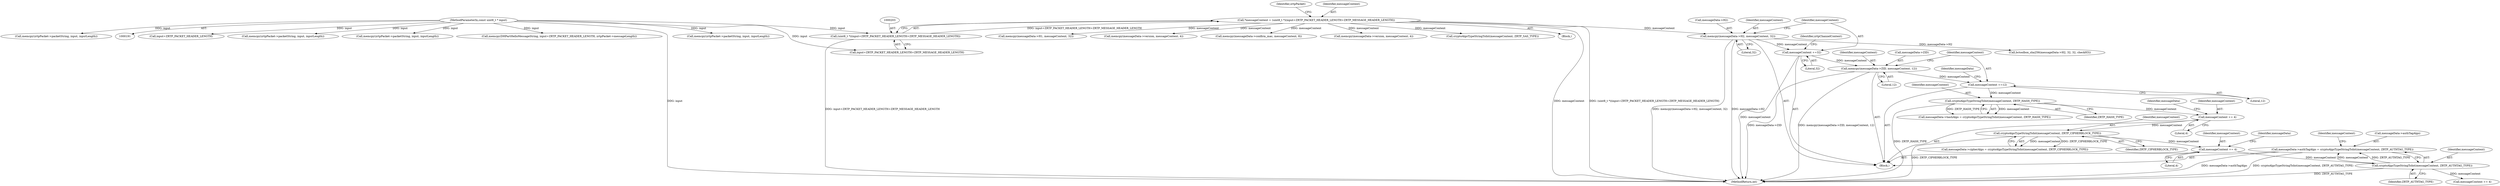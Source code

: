 digraph "0_bzrtp_bbb1e6e2f467ee4bd7b9a8c800e4f07343d7d99b@pointer" {
"1000746" [label="(Call,messageData->authTagAlgo = cryptoAlgoTypeStringToInt(messageContent, ZRTP_AUTHTAG_TYPE))"];
"1000750" [label="(Call,cryptoAlgoTypeStringToInt(messageContent, ZRTP_AUTHTAG_TYPE))"];
"1000743" [label="(Call,messageContent += 4)"];
"1000740" [label="(Call,cryptoAlgoTypeStringToInt(messageContent, ZRTP_CIPHERBLOCK_TYPE))"];
"1000733" [label="(Call,messageContent += 4)"];
"1000730" [label="(Call,cryptoAlgoTypeStringToInt(messageContent, ZRTP_HASH_TYPE))"];
"1000723" [label="(Call,messageContent +=12)"];
"1000717" [label="(Call,memcpy(messageData->ZID, messageContent, 12))"];
"1000630" [label="(Call,messageContent +=32)"];
"1000624" [label="(Call,memcpy(messageData->H2, messageContent, 32))"];
"1000200" [label="(Call,*messageContent = (uint8_t *)(input+ZRTP_PACKET_HEADER_LENGTH+ZRTP_MESSAGE_HEADER_LENGTH))"];
"1000202" [label="(Call,(uint8_t *)(input+ZRTP_PACKET_HEADER_LENGTH+ZRTP_MESSAGE_HEADER_LENGTH))"];
"1000194" [label="(MethodParameterIn,const uint8_t * input)"];
"1000742" [label="(Identifier,ZRTP_CIPHERBLOCK_TYPE)"];
"1000725" [label="(Literal,12)"];
"1000718" [label="(Call,messageData->ZID)"];
"1000744" [label="(Identifier,messageContent)"];
"1000211" [label="(Identifier,zrtpPacket)"];
"1000741" [label="(Identifier,messageContent)"];
"1000724" [label="(Identifier,messageContent)"];
"1000200" [label="(Call,*messageContent = (uint8_t *)(input+ZRTP_PACKET_HEADER_LENGTH+ZRTP_MESSAGE_HEADER_LENGTH))"];
"1000945" [label="(Call,memcpy(messageData->H1, messageContent, 32))"];
"1000731" [label="(Identifier,messageContent)"];
"1000721" [label="(Identifier,messageContent)"];
"1000631" [label="(Identifier,messageContent)"];
"1000202" [label="(Call,(uint8_t *)(input+ZRTP_PACKET_HEADER_LENGTH+ZRTP_MESSAGE_HEADER_LENGTH))"];
"1000748" [label="(Identifier,messageData)"];
"1000624" [label="(Call,memcpy(messageData->H2, messageContent, 32))"];
"1000751" [label="(Identifier,messageContent)"];
"1000608" [label="(Block,)"];
"1001080" [label="(Call,input+ZRTP_PACKET_HEADER_LENGTH)"];
"1000630" [label="(Call,messageContent +=32)"];
"1000891" [label="(Call,memcpy(zrtpPacket->packetString, input, inputLength))"];
"1000730" [label="(Call,cryptoAlgoTypeStringToInt(messageContent, ZRTP_HASH_TYPE))"];
"1000629" [label="(Literal,32)"];
"1000201" [label="(Identifier,messageContent)"];
"1000224" [label="(Call,memcpy(messageData->version, messageContent, 4))"];
"1000637" [label="(Identifier,zrtpChannelContext)"];
"1000738" [label="(Identifier,messageData)"];
"1000734" [label="(Identifier,messageContent)"];
"1000747" [label="(Call,messageData->authTagAlgo)"];
"1000728" [label="(Identifier,messageData)"];
"1000735" [label="(Literal,4)"];
"1000588" [label="(Call,memcpy(zrtpPacket->packetString, input, inputLength))"];
"1000736" [label="(Call,messageData->cipherAlgo = cryptoAlgoTypeStringToInt(messageContent, ZRTP_CIPHERBLOCK_TYPE))"];
"1000754" [label="(Identifier,messageContent)"];
"1000746" [label="(Call,messageData->authTagAlgo = cryptoAlgoTypeStringToInt(messageContent, ZRTP_AUTHTAG_TYPE))"];
"1000726" [label="(Call,messageData->hashAlgo = cryptoAlgoTypeStringToInt(messageContent, ZRTP_HASH_TYPE))"];
"1000722" [label="(Literal,12)"];
"1000632" [label="(Literal,32)"];
"1000753" [label="(Call,messageContent += 4)"];
"1001078" [label="(Call,memcpy(DHPartHelloMessageString, input+ZRTP_PACKET_HEADER_LENGTH, zrtpPacket->messageLength))"];
"1000740" [label="(Call,cryptoAlgoTypeStringToInt(messageContent, ZRTP_CIPHERBLOCK_TYPE))"];
"1000750" [label="(Call,cryptoAlgoTypeStringToInt(messageContent, ZRTP_AUTHTAG_TYPE))"];
"1000743" [label="(Call,messageContent += 4)"];
"1000723" [label="(Call,messageContent +=12)"];
"1000717" [label="(Call,memcpy(messageData->ZID, messageContent, 12))"];
"1000628" [label="(Identifier,messageContent)"];
"1001379" [label="(Call,memcpy(messageData->confirm_mac, messageContent, 8))"];
"1001941" [label="(Call,memcpy(messageData->version, messageContent, 4))"];
"1000812" [label="(Call,cryptoAlgoTypeStringToInt(messageContent, ZRTP_SAS_TYPE))"];
"1000625" [label="(Call,messageData->H2)"];
"1000204" [label="(Call,input+ZRTP_PACKET_HEADER_LENGTH+ZRTP_MESSAGE_HEADER_LENGTH)"];
"1000733" [label="(Call,messageContent += 4)"];
"1001915" [label="(Call,memcpy(zrtpPacket->packetString, input, inputLength))"];
"1001966" [label="(MethodReturn,int)"];
"1000197" [label="(Block,)"];
"1000657" [label="(Call,bctoolbox_sha256(messageData->H2, 32, 32, checkH3))"];
"1000752" [label="(Identifier,ZRTP_AUTHTAG_TYPE)"];
"1001285" [label="(Call,memcpy(zrtpPacket->packetString, input, inputLength))"];
"1000194" [label="(MethodParameterIn,const uint8_t * input)"];
"1000745" [label="(Literal,4)"];
"1000732" [label="(Identifier,ZRTP_HASH_TYPE)"];
"1000746" -> "1000608"  [label="AST: "];
"1000746" -> "1000750"  [label="CFG: "];
"1000747" -> "1000746"  [label="AST: "];
"1000750" -> "1000746"  [label="AST: "];
"1000754" -> "1000746"  [label="CFG: "];
"1000746" -> "1001966"  [label="DDG: messageData->authTagAlgo"];
"1000746" -> "1001966"  [label="DDG: cryptoAlgoTypeStringToInt(messageContent, ZRTP_AUTHTAG_TYPE)"];
"1000750" -> "1000746"  [label="DDG: messageContent"];
"1000750" -> "1000746"  [label="DDG: ZRTP_AUTHTAG_TYPE"];
"1000750" -> "1000752"  [label="CFG: "];
"1000751" -> "1000750"  [label="AST: "];
"1000752" -> "1000750"  [label="AST: "];
"1000750" -> "1001966"  [label="DDG: ZRTP_AUTHTAG_TYPE"];
"1000743" -> "1000750"  [label="DDG: messageContent"];
"1000750" -> "1000753"  [label="DDG: messageContent"];
"1000743" -> "1000608"  [label="AST: "];
"1000743" -> "1000745"  [label="CFG: "];
"1000744" -> "1000743"  [label="AST: "];
"1000745" -> "1000743"  [label="AST: "];
"1000748" -> "1000743"  [label="CFG: "];
"1000740" -> "1000743"  [label="DDG: messageContent"];
"1000740" -> "1000736"  [label="AST: "];
"1000740" -> "1000742"  [label="CFG: "];
"1000741" -> "1000740"  [label="AST: "];
"1000742" -> "1000740"  [label="AST: "];
"1000736" -> "1000740"  [label="CFG: "];
"1000740" -> "1001966"  [label="DDG: ZRTP_CIPHERBLOCK_TYPE"];
"1000740" -> "1000736"  [label="DDG: messageContent"];
"1000740" -> "1000736"  [label="DDG: ZRTP_CIPHERBLOCK_TYPE"];
"1000733" -> "1000740"  [label="DDG: messageContent"];
"1000733" -> "1000608"  [label="AST: "];
"1000733" -> "1000735"  [label="CFG: "];
"1000734" -> "1000733"  [label="AST: "];
"1000735" -> "1000733"  [label="AST: "];
"1000738" -> "1000733"  [label="CFG: "];
"1000730" -> "1000733"  [label="DDG: messageContent"];
"1000730" -> "1000726"  [label="AST: "];
"1000730" -> "1000732"  [label="CFG: "];
"1000731" -> "1000730"  [label="AST: "];
"1000732" -> "1000730"  [label="AST: "];
"1000726" -> "1000730"  [label="CFG: "];
"1000730" -> "1001966"  [label="DDG: ZRTP_HASH_TYPE"];
"1000730" -> "1000726"  [label="DDG: messageContent"];
"1000730" -> "1000726"  [label="DDG: ZRTP_HASH_TYPE"];
"1000723" -> "1000730"  [label="DDG: messageContent"];
"1000723" -> "1000608"  [label="AST: "];
"1000723" -> "1000725"  [label="CFG: "];
"1000724" -> "1000723"  [label="AST: "];
"1000725" -> "1000723"  [label="AST: "];
"1000728" -> "1000723"  [label="CFG: "];
"1000717" -> "1000723"  [label="DDG: messageContent"];
"1000717" -> "1000608"  [label="AST: "];
"1000717" -> "1000722"  [label="CFG: "];
"1000718" -> "1000717"  [label="AST: "];
"1000721" -> "1000717"  [label="AST: "];
"1000722" -> "1000717"  [label="AST: "];
"1000724" -> "1000717"  [label="CFG: "];
"1000717" -> "1001966"  [label="DDG: memcpy(messageData->ZID, messageContent, 12)"];
"1000717" -> "1001966"  [label="DDG: messageData->ZID"];
"1000630" -> "1000717"  [label="DDG: messageContent"];
"1000630" -> "1000608"  [label="AST: "];
"1000630" -> "1000632"  [label="CFG: "];
"1000631" -> "1000630"  [label="AST: "];
"1000632" -> "1000630"  [label="AST: "];
"1000637" -> "1000630"  [label="CFG: "];
"1000630" -> "1001966"  [label="DDG: messageContent"];
"1000624" -> "1000630"  [label="DDG: messageContent"];
"1000624" -> "1000608"  [label="AST: "];
"1000624" -> "1000629"  [label="CFG: "];
"1000625" -> "1000624"  [label="AST: "];
"1000628" -> "1000624"  [label="AST: "];
"1000629" -> "1000624"  [label="AST: "];
"1000631" -> "1000624"  [label="CFG: "];
"1000624" -> "1001966"  [label="DDG: memcpy(messageData->H2, messageContent, 32)"];
"1000624" -> "1001966"  [label="DDG: messageData->H2"];
"1000200" -> "1000624"  [label="DDG: messageContent"];
"1000624" -> "1000657"  [label="DDG: messageData->H2"];
"1000200" -> "1000197"  [label="AST: "];
"1000200" -> "1000202"  [label="CFG: "];
"1000201" -> "1000200"  [label="AST: "];
"1000202" -> "1000200"  [label="AST: "];
"1000211" -> "1000200"  [label="CFG: "];
"1000200" -> "1001966"  [label="DDG: messageContent"];
"1000200" -> "1001966"  [label="DDG: (uint8_t *)(input+ZRTP_PACKET_HEADER_LENGTH+ZRTP_MESSAGE_HEADER_LENGTH)"];
"1000202" -> "1000200"  [label="DDG: input+ZRTP_PACKET_HEADER_LENGTH+ZRTP_MESSAGE_HEADER_LENGTH"];
"1000200" -> "1000224"  [label="DDG: messageContent"];
"1000200" -> "1000812"  [label="DDG: messageContent"];
"1000200" -> "1000945"  [label="DDG: messageContent"];
"1000200" -> "1001379"  [label="DDG: messageContent"];
"1000200" -> "1001941"  [label="DDG: messageContent"];
"1000202" -> "1000204"  [label="CFG: "];
"1000203" -> "1000202"  [label="AST: "];
"1000204" -> "1000202"  [label="AST: "];
"1000202" -> "1001966"  [label="DDG: input+ZRTP_PACKET_HEADER_LENGTH+ZRTP_MESSAGE_HEADER_LENGTH"];
"1000194" -> "1000202"  [label="DDG: input"];
"1000194" -> "1000191"  [label="AST: "];
"1000194" -> "1001966"  [label="DDG: input"];
"1000194" -> "1000204"  [label="DDG: input"];
"1000194" -> "1000588"  [label="DDG: input"];
"1000194" -> "1000891"  [label="DDG: input"];
"1000194" -> "1001078"  [label="DDG: input"];
"1000194" -> "1001080"  [label="DDG: input"];
"1000194" -> "1001285"  [label="DDG: input"];
"1000194" -> "1001915"  [label="DDG: input"];
}
